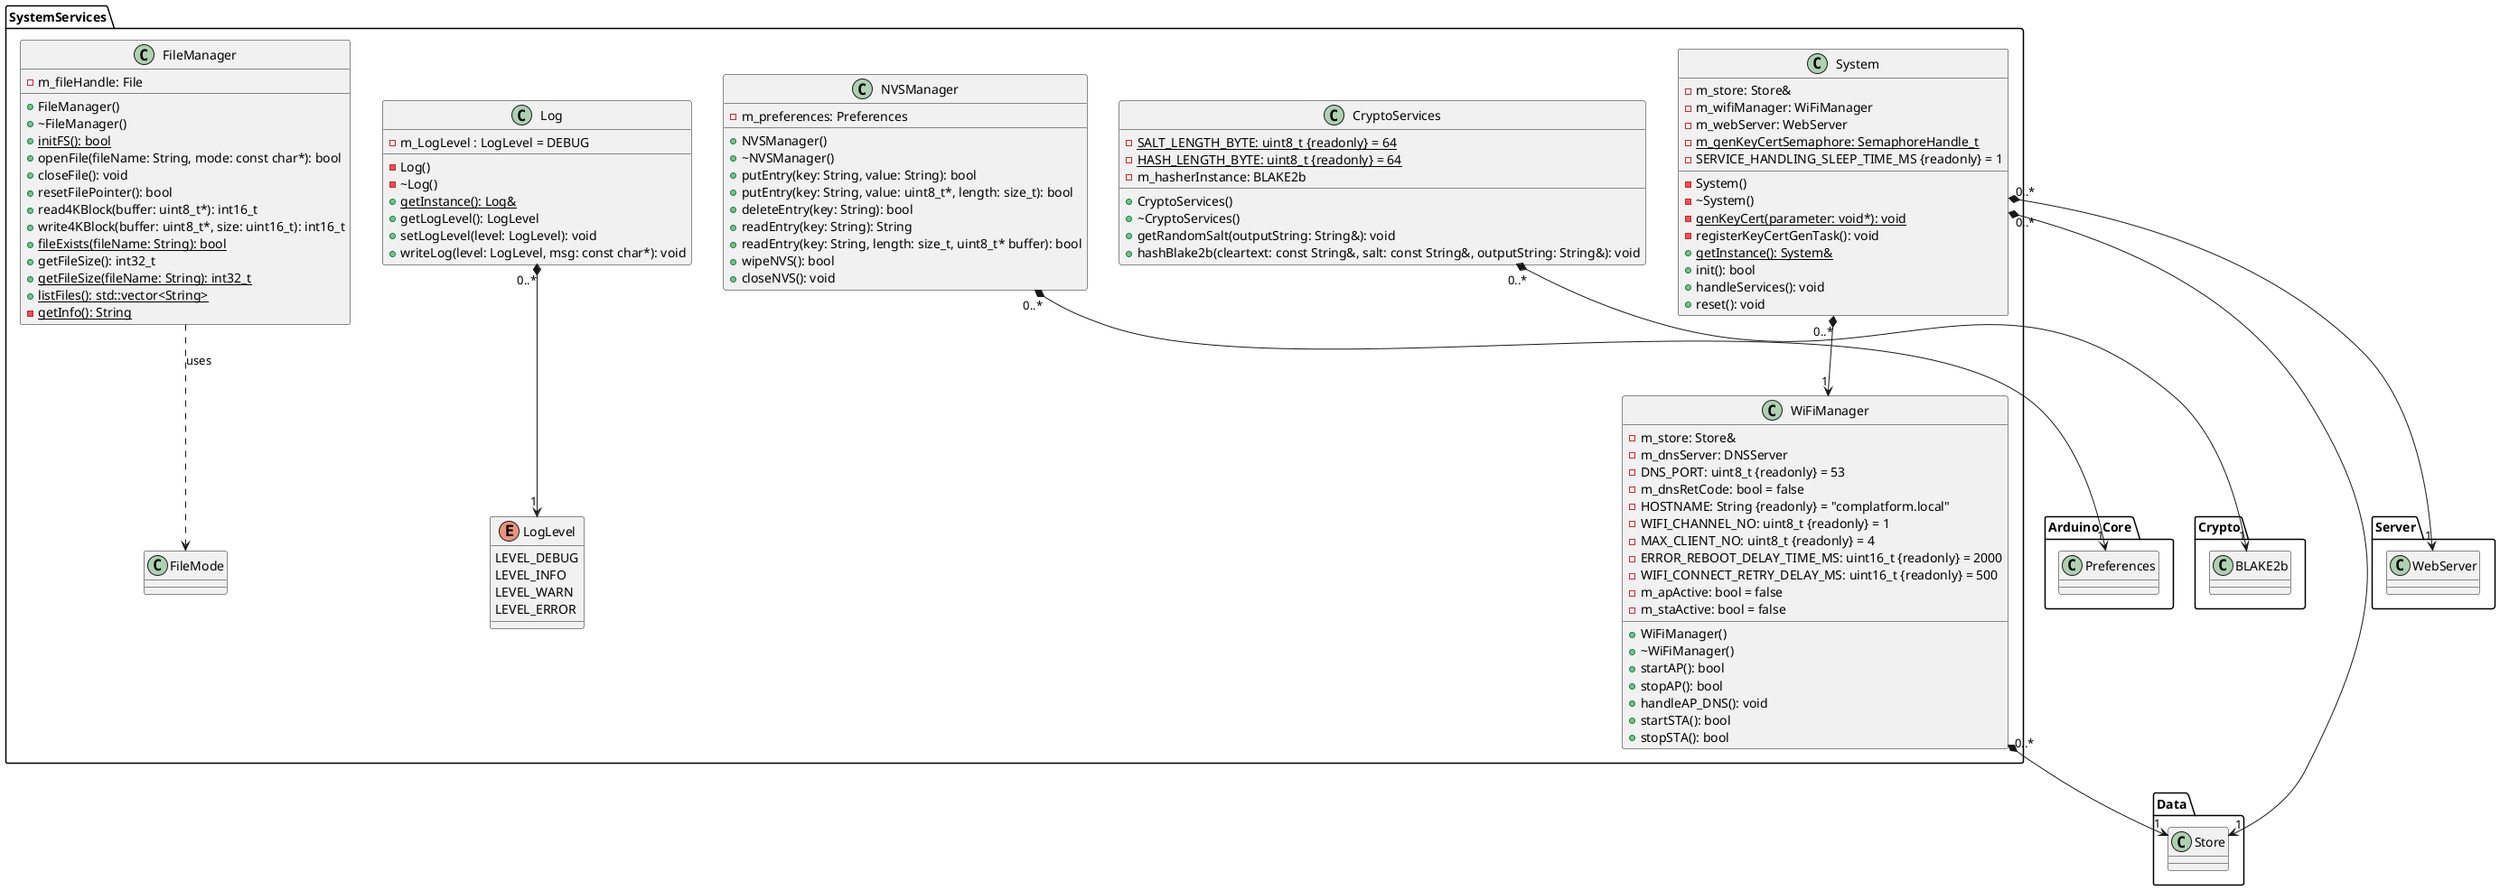 @startuml
package Data
{
    class Store
}

package "Arduino Core"
{
    class Preferences
}

package "Crypto"
{
    class BLAKE2b
}

package Server
{
    class WebServer
}

package SystemServices {
    enum LogLevel
    {
        LEVEL_DEBUG
        LEVEL_INFO
        LEVEL_WARN
        LEVEL_ERROR
    }

    class Log
    {
        - m_LogLevel : LogLevel = DEBUG

        - Log()
        - ~Log()
        {static} + getInstance(): Log&
        + getLogLevel(): LogLevel
        + setLogLevel(level: LogLevel): void
        + writeLog(level: LogLevel, msg: const char*): void
    }
    Log "0..*" *--> "1" LogLevel

    class NVSManager
    {
        - m_preferences: Preferences

        + NVSManager()
        + ~NVSManager()
        + putEntry(key: String, value: String): bool
        + putEntry(key: String, value: uint8_t*, length: size_t): bool
        + deleteEntry(key: String): bool
        + readEntry(key: String): String
        + readEntry(key: String, length: size_t, uint8_t* buffer): bool
        + wipeNVS(): bool
        + closeNVS(): void
    }
    NVSManager "0..*" *--> "1" Preferences

    class FileManager
    {
        - m_fileHandle: File
        + FileManager()
        + ~FileManager()
        + {static} initFS(): bool
        + openFile(fileName: String, mode: const char*): bool
        + closeFile(): void
        + resetFilePointer(): bool
        + read4KBlock(buffer: uint8_t*): int16_t
        + write4KBlock(buffer: uint8_t*, size: uint16_t): int16_t
        + {static} fileExists(fileName: String): bool
        + getFileSize(): int32_t
        + {static} getFileSize(fileName: String): int32_t
        + {static} listFiles(): std::vector<String>
        - {static} getInfo(): String
    }
    FileManager ..> FileMode : uses

    class CryptoServices
    {
        - {static} SALT_LENGTH_BYTE: uint8_t {readonly} = 64
        - {static} HASH_LENGTH_BYTE: uint8_t {readonly} = 64
        - m_hasherInstance: BLAKE2b
        + CryptoServices()
        + ~CryptoServices()
        + getRandomSalt(outputString: String&): void
        + hashBlake2b(cleartext: const String&, salt: const String&, outputString: String&): void
    }
    CryptoServices "0..*" *--> "1" BLAKE2b

    class WiFiManager
    {
        - m_store: Store&
        - m_dnsServer: DNSServer
        - DNS_PORT: uint8_t {readonly} = 53
        - m_dnsRetCode: bool = false
        - HOSTNAME: String {readonly} = "complatform.local"
        - WIFI_CHANNEL_NO: uint8_t {readonly} = 1
        - MAX_CLIENT_NO: uint8_t {readonly} = 4
        - ERROR_REBOOT_DELAY_TIME_MS: uint16_t {readonly} = 2000
        - WIFI_CONNECT_RETRY_DELAY_MS: uint16_t {readonly} = 500
        - m_apActive: bool = false
        - m_staActive: bool = false
        + WiFiManager()
        + ~WiFiManager()
        + startAP(): bool
        + stopAP(): bool
        + handleAP_DNS(): void
        + startSTA(): bool
        + stopSTA(): bool
    }
    WiFiManager "0..*" *--> "1" Store

    class System
    {
        - m_store: Store&
        - m_wifiManager: WiFiManager
        - m_webServer: WebServer
        - {static} m_genKeyCertSemaphore: SemaphoreHandle_t
        - SERVICE_HANDLING_SLEEP_TIME_MS {readonly} = 1
        - System()
        - ~System()
        - {static} genKeyCert(parameter: void*): void
        - registerKeyCertGenTask(): void
        + {static} getInstance(): System&
        + init(): bool
        + handleServices(): void
        + reset(): void
    }
    System "0..*" *--> "1" WiFiManager
    System "0..*" *--> "1" Store
    System "0..*" *--> "1" WebServer
}
@enduml
